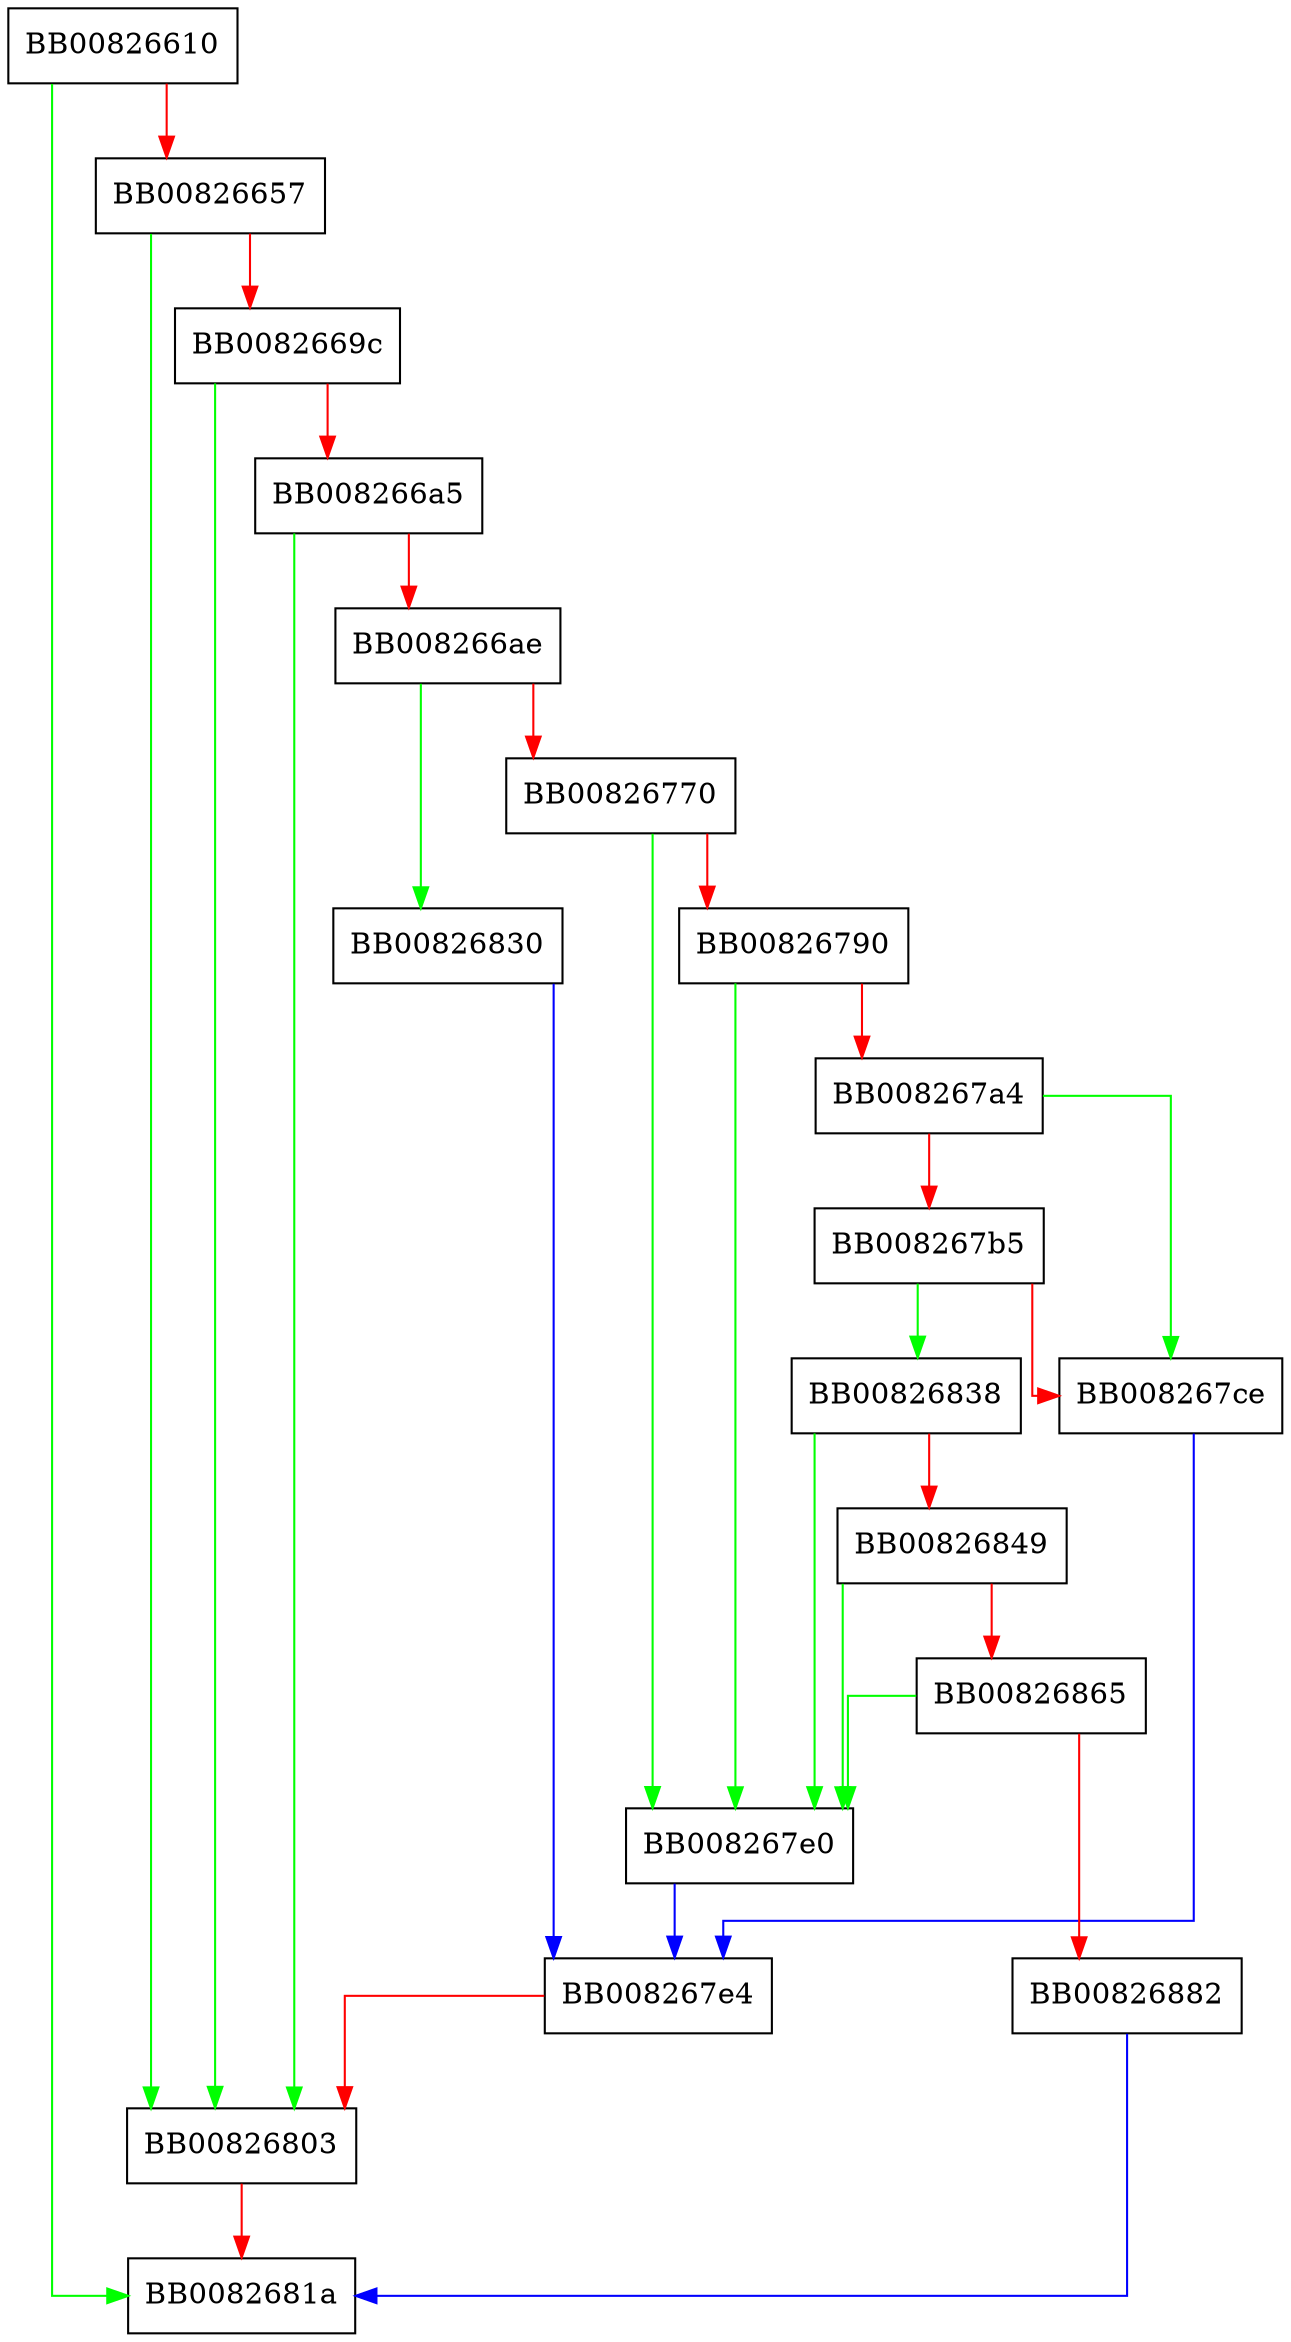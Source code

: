 digraph ossl_siv128_new {
  node [shape="box"];
  graph [splines=ortho];
  BB00826610 -> BB0082681a [color="green"];
  BB00826610 -> BB00826657 [color="red"];
  BB00826657 -> BB00826803 [color="green"];
  BB00826657 -> BB0082669c [color="red"];
  BB0082669c -> BB00826803 [color="green"];
  BB0082669c -> BB008266a5 [color="red"];
  BB008266a5 -> BB00826803 [color="green"];
  BB008266a5 -> BB008266ae [color="red"];
  BB008266ae -> BB00826830 [color="green"];
  BB008266ae -> BB00826770 [color="red"];
  BB00826770 -> BB008267e0 [color="green"];
  BB00826770 -> BB00826790 [color="red"];
  BB00826790 -> BB008267e0 [color="green"];
  BB00826790 -> BB008267a4 [color="red"];
  BB008267a4 -> BB008267ce [color="green"];
  BB008267a4 -> BB008267b5 [color="red"];
  BB008267b5 -> BB00826838 [color="green"];
  BB008267b5 -> BB008267ce [color="red"];
  BB008267ce -> BB008267e4 [color="blue"];
  BB008267e0 -> BB008267e4 [color="blue"];
  BB008267e4 -> BB00826803 [color="red"];
  BB00826803 -> BB0082681a [color="red"];
  BB00826830 -> BB008267e4 [color="blue"];
  BB00826838 -> BB008267e0 [color="green"];
  BB00826838 -> BB00826849 [color="red"];
  BB00826849 -> BB008267e0 [color="green"];
  BB00826849 -> BB00826865 [color="red"];
  BB00826865 -> BB008267e0 [color="green"];
  BB00826865 -> BB00826882 [color="red"];
  BB00826882 -> BB0082681a [color="blue"];
}